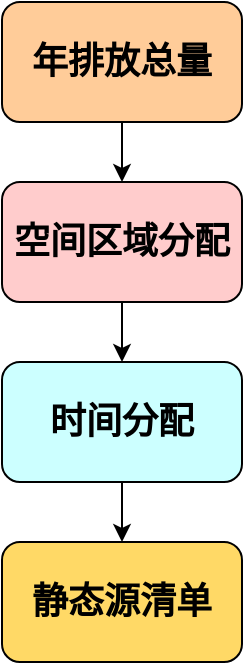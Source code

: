 <mxfile version="13.10.3" type="github">
  <diagram id="enwR26MDGIjgRyg9aq1u" name="Page-1">
    <mxGraphModel dx="868" dy="425" grid="1" gridSize="10" guides="1" tooltips="1" connect="1" arrows="1" fold="1" page="1" pageScale="1" pageWidth="1169" pageHeight="827" math="0" shadow="0">
      <root>
        <mxCell id="0" />
        <mxCell id="1" parent="0" />
        <mxCell id="cykjnuBiPpNOiXnraNKN-5" style="edgeStyle=orthogonalEdgeStyle;rounded=0;orthogonalLoop=1;jettySize=auto;html=1;exitX=0.5;exitY=1;exitDx=0;exitDy=0;entryX=0.5;entryY=0;entryDx=0;entryDy=0;" edge="1" parent="1" source="cykjnuBiPpNOiXnraNKN-1" target="cykjnuBiPpNOiXnraNKN-2">
          <mxGeometry relative="1" as="geometry" />
        </mxCell>
        <mxCell id="cykjnuBiPpNOiXnraNKN-1" value="&lt;b&gt;&lt;font style=&quot;font-size: 18px&quot;&gt;年排放总量&lt;/font&gt;&lt;/b&gt;" style="rounded=1;whiteSpace=wrap;html=1;fillColor=#FFCC99;" vertex="1" parent="1">
          <mxGeometry x="350" y="60" width="120" height="60" as="geometry" />
        </mxCell>
        <mxCell id="cykjnuBiPpNOiXnraNKN-6" style="edgeStyle=orthogonalEdgeStyle;rounded=0;orthogonalLoop=1;jettySize=auto;html=1;exitX=0.5;exitY=1;exitDx=0;exitDy=0;entryX=0.5;entryY=0;entryDx=0;entryDy=0;" edge="1" parent="1" source="cykjnuBiPpNOiXnraNKN-2" target="cykjnuBiPpNOiXnraNKN-3">
          <mxGeometry relative="1" as="geometry" />
        </mxCell>
        <mxCell id="cykjnuBiPpNOiXnraNKN-2" value="&lt;b&gt;&lt;font style=&quot;font-size: 18px&quot;&gt;空间区域分配&lt;/font&gt;&lt;/b&gt;" style="rounded=1;whiteSpace=wrap;html=1;fillColor=#FFCCCC;" vertex="1" parent="1">
          <mxGeometry x="350" y="150" width="120" height="60" as="geometry" />
        </mxCell>
        <mxCell id="cykjnuBiPpNOiXnraNKN-7" style="edgeStyle=orthogonalEdgeStyle;rounded=0;orthogonalLoop=1;jettySize=auto;html=1;exitX=0.5;exitY=1;exitDx=0;exitDy=0;" edge="1" parent="1" source="cykjnuBiPpNOiXnraNKN-3" target="cykjnuBiPpNOiXnraNKN-4">
          <mxGeometry relative="1" as="geometry" />
        </mxCell>
        <mxCell id="cykjnuBiPpNOiXnraNKN-3" value="&lt;b&gt;&lt;font style=&quot;font-size: 18px&quot;&gt;时间分配&lt;/font&gt;&lt;/b&gt;" style="rounded=1;whiteSpace=wrap;html=1;fillColor=#CCFFFF;" vertex="1" parent="1">
          <mxGeometry x="350" y="240" width="120" height="60" as="geometry" />
        </mxCell>
        <mxCell id="cykjnuBiPpNOiXnraNKN-4" value="&lt;font style=&quot;font-size: 18px&quot;&gt;&lt;b&gt;静态源清单&lt;/b&gt;&lt;/font&gt;" style="rounded=1;whiteSpace=wrap;html=1;fillColor=#FFD966;" vertex="1" parent="1">
          <mxGeometry x="350" y="330" width="120" height="60" as="geometry" />
        </mxCell>
      </root>
    </mxGraphModel>
  </diagram>
</mxfile>
